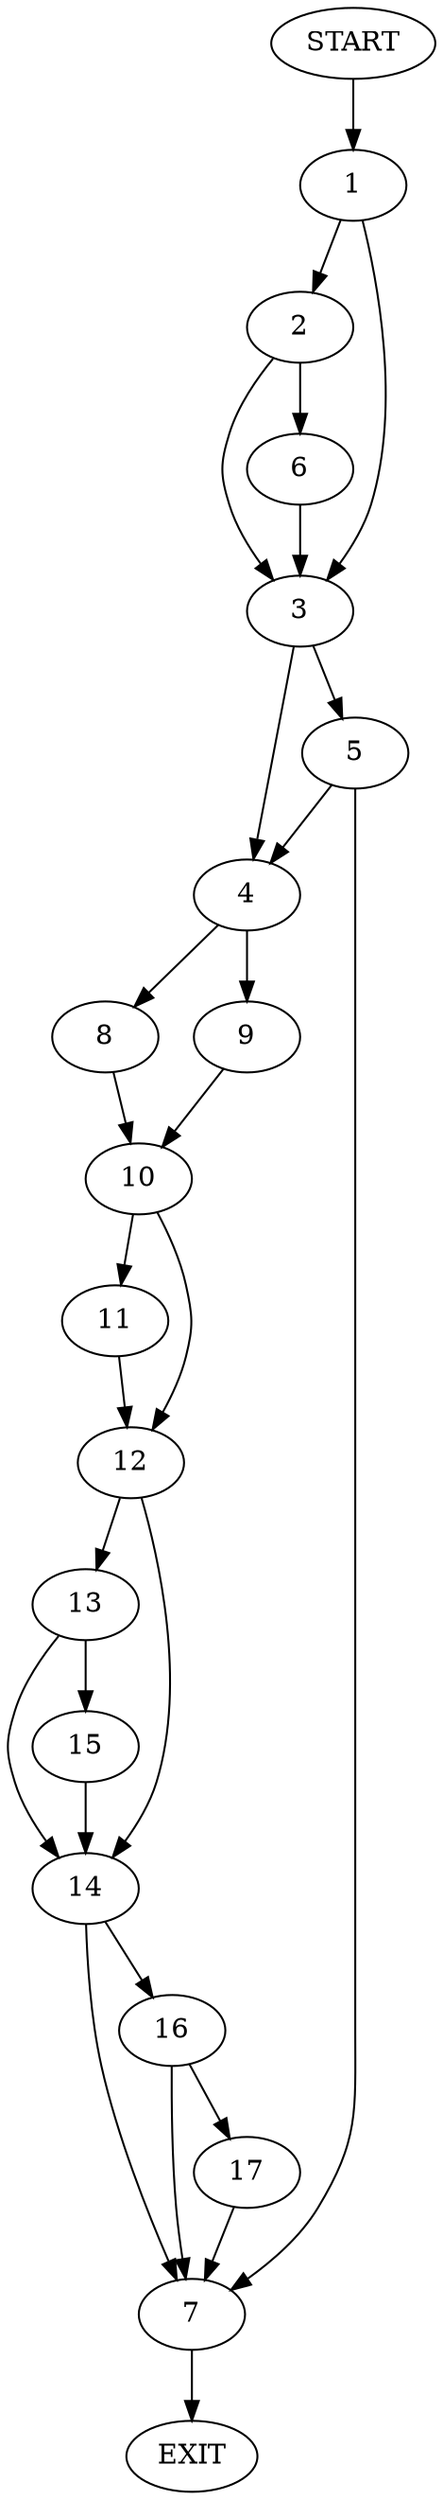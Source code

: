 digraph {
0 [label="START"]
18 [label="EXIT"]
0 -> 1
1 -> 2
1 -> 3
3 -> 4
3 -> 5
2 -> 6
2 -> 3
6 -> 3
5 -> 4
5 -> 7
4 -> 8
4 -> 9
7 -> 18
9 -> 10
8 -> 10
10 -> 11
10 -> 12
12 -> 13
12 -> 14
11 -> 12
13 -> 14
13 -> 15
14 -> 7
14 -> 16
15 -> 14
16 -> 17
16 -> 7
17 -> 7
}
